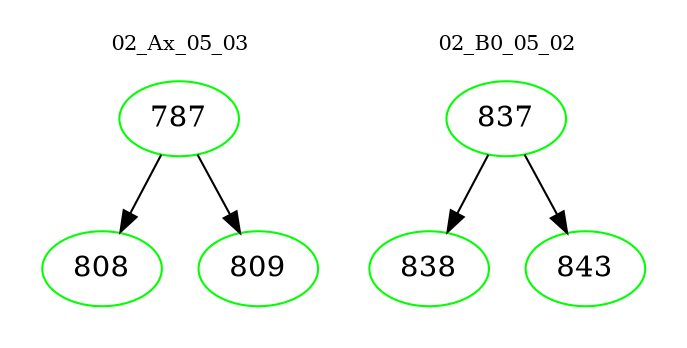 digraph{
subgraph cluster_0 {
color = white
label = "02_Ax_05_03";
fontsize=10;
T0_787 [label="787", color="green"]
T0_787 -> T0_808 [color="black"]
T0_808 [label="808", color="green"]
T0_787 -> T0_809 [color="black"]
T0_809 [label="809", color="green"]
}
subgraph cluster_1 {
color = white
label = "02_B0_05_02";
fontsize=10;
T1_837 [label="837", color="green"]
T1_837 -> T1_838 [color="black"]
T1_838 [label="838", color="green"]
T1_837 -> T1_843 [color="black"]
T1_843 [label="843", color="green"]
}
}
